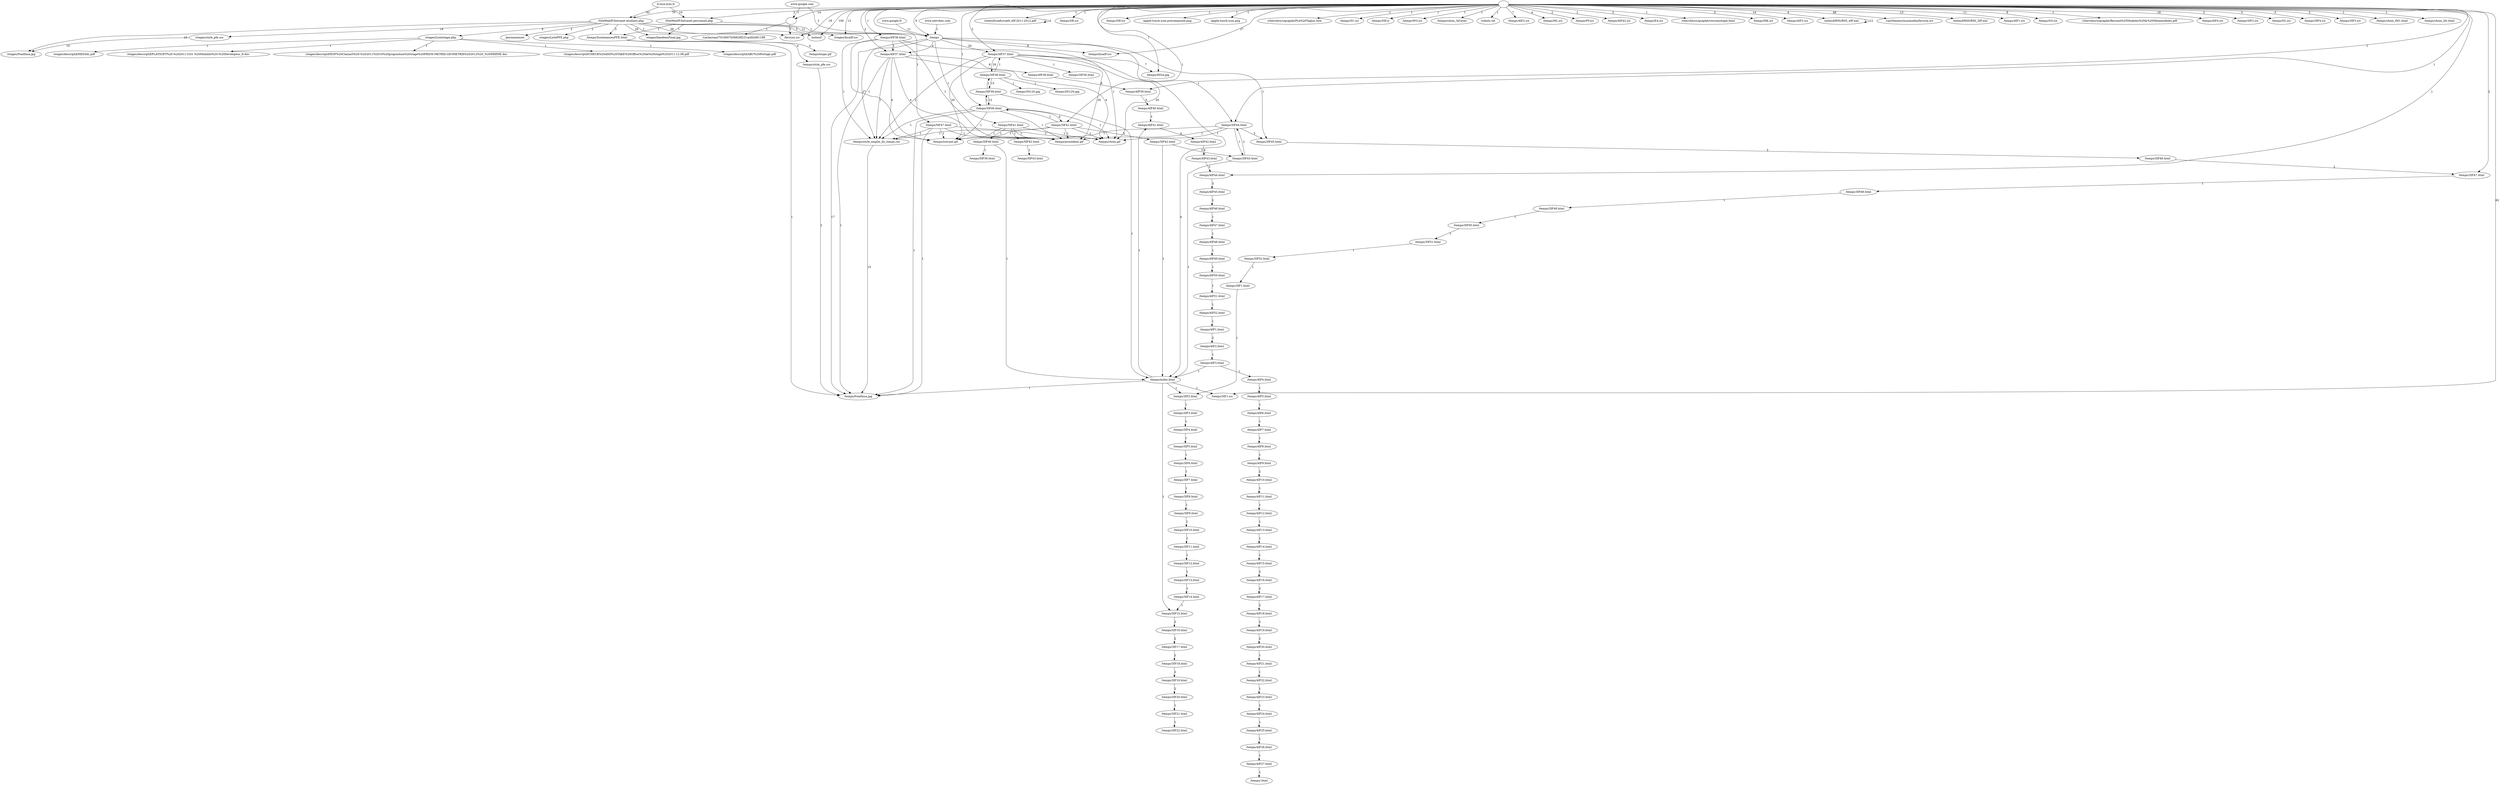 digraph {
node159 [label="/temps/choix_IM1.html"];
node158 [label="/temps/5012N.jpg"];
node157 [label="/temps/choix_2fc.html"];
node156 [label="/temps/3IF36.html"];
node155 [label="/stages/descriptif/PLAYSOFT%20-%2020111031-%20Mobilite%20-%20Developeur_fr.doc"];
node154 [label="/stages/descriptif/EDF%20Clamart%20-%202011%2010%20proposition%20stage%20PRISM-METRIX-GEOMETRIX%202012%20_%20DRIIME.doc"];
node153 [label="/stages/descriptif/CHECK%20AND%20TAKE%20Offres%20de%20stage%202011.12.08.pdf"];
node152 [label="/stages/descriptif/ABC%20Portage.pdf"];
node151 [label="/temps/4IF36.html"];
node150 [label="/notesif/coefs/coefs.4IF.2011-2012.pdf"];
node149 [label="www.netvibes.com"];
node148 [label="/temps/SB.ics"];
node147 [label="/temps/5IF.ics"];
node146 [label="/temps/5IF43.html"];
node145 [label="/temps/5IF42.html"];
node144 [label="/temps/5IF39.html"];
node143 [label="/temps/5IF40.html"];
node142 [label="/temps/5IF41.html"];
node141 [label="/apple-touch-icon-precomposed.png"];
node140 [label="/apple-touch-icon.png"];
node139 [label="/chercheurs/gcaplat/Pya%20Tagluc.htm"];
node138 [label="/temps/SC.ics"];
node137 [label="/temps/5IF.ic"];
node136 [label="/temps/.html"];
node135 [label="/temps/4IF27.html"];
node134 [label="/temps/4IF26.html"];
node133 [label="/temps/4IF25.html"];
node132 [label="/temps/4IF24.html"];
node131 [label="/temps/4IF23.html"];
node130 [label="/temps/4IF22.html"];
node129 [label="/temps/4IF21.html"];
node128 [label="/temps/4IF14.html"];
node127 [label="/temps/4IF13.html"];
node126 [label="/temps/4IF12.html"];
node125 [label="/temps/4IF11.html"];
node124 [label="/temps/4IF10.html"];
node123 [label="/temps/4IF9.html"];
node122 [label="/temps/4IF8.html"];
node121 [label="/temps/4IF7.html"];
node120 [label="/temps/4IF6.html"];
node119 [label="/temps/4IF5.html"];
node118 [label="/temps/4IF4.html"];
node117 [label="/temps/4IF3.html"];
node116 [label="/temps/4IF2.html"];
node115 [label="/temps/4IF1.html"];
node114 [label="/temps/4IF52.html"];
node113 [label="/temps/4IF51.html"];
node112 [label="/temps/4IF50.html"];
node111 [label="/temps/4IF49.html"];
node110 [label="/temps/4IF48.html"];
node109 [label="/temps/4IF47.html"];
node108 [label="/temps/4IF46.html"];
node107 [label="/temps/WO.ics"];
node106 [label="/temps/choix_3if.html"];
node105 [label="/robots.txt"];
node104 [label="/temps/4IF2.ics"];
node103 [label="/temps/ML.ics"];
node102 [label="/temps/PF.ics"];
node101 [label="/SiteWebIF/Intranet-personnel.php"];
node100 [label="/temps/4IF42.ics"];
node99 [label="/temps/EA.ics"];
node98 [label="/chercheurs/gcaplat/versionologie.html"];
node97 [label="/temps/5012S.jpg"];
node96 [label="/temps/4IF45.html"];
node45 [label="/temps/3IF2.html"];
node44 [label="/temps/3IF1.html"];
node43 [label="/temps/3IF52.html"];
node42 [label="/temps/3IF51.html"];
node41 [label="/temps/3IF50.html"];
node40 [label="/temps/3IF49.html"];
node39 [label="/temps/3IF48.html"];
node38 [label="/temps/3IF47.html"];
node37 [label="/temps/3IF46.html"];
node36 [label="/notesif"];
node35 [label="/stages/bandeauFinal.jpg"];
node34 [label="/stages/FondInsa.jpg"];
node33 [label="/stages/InsaIF.ico"];
node32 [label="/stages/style_pfe.css"];
node31 [label="/temps/3IF45.html"];
node30 [label="/temps/3IF44.html"];
node29 [label="/temps/MK.ics"];
node28 [label="/temps/3IF43.html"];
node27 [label="/temps/3IF42.html"];
node26 [label="/temps/3IF41.html"];
node25 [label="/temps/3IF40.html"];
node24 [label="/temps/index.html"];
node23 [label=""];
node22 [label="/temps/3IF1.ics"];
node9 [label="www.google.fr"];
node8 [label="/temps"];
node7 [label="/temps/3IF37.html"];
node6 [label="/temps/3IF38.html"];
node5 [label="/temps/4IF20.html"];
node4 [label="/temps/4IF19.html"];
node3 [label="/temps/4IF18.html"];
node2 [label="/temps/4IF17.html"];
node1 [label="/temps/4IF15.html"];
node0 [label="/temps/4IF16.html"];
node10 [label="/temps/style_emploi_du_temps.css"];
node11 [label="/temps/InsaIF.ico"];
node12 [label="-"];
node13 [label="/temps/FondInsa.jpg"];
node14 [label="/temps/precedent.gif"];
node15 [label="/temps/choix.gif"];
node16 [label="/temps/suivant.gif"];
node17 [label="/favicon.ico"];
node18 [label="/temps/3IF39.html"];
node19 [label="/SiteWebIF/Intranet-etudiant.php"];
node20 [label="if.insa-lyon.fr"];
node21 [label="/stages/Listestage.php"];
node46 [label="/temps/4IF3.ics"];
node47 [label="/notesif/RSS/RSS_4IF.xml"];
node48 [label="/temps/3IF3.html"];
node49 [label="/temps/3IF4.html"];
node50 [label="/temps/3IF5.html"];
node51 [label="/temps/3IF6.html"];
node52 [label="/temps/3IF7.html"];
node53 [label="/temps/3IF8.html"];
node54 [label="/temps/3IF9.html"];
node55 [label="/temps/3IF10.html"];
node56 [label="/temps/3IF11.html"];
node57 [label="/temps/3IF12.html"];
node58 [label="/temps/3IF13.html"];
node59 [label="/temps/3IF14.html"];
node60 [label="/temps/3IF15.html"];
node61 [label="/temps/3IF16.html"];
node62 [label="/temps/3IF17.html"];
node63 [label="/temps/3IF18.html"];
node64 [label="/temps/3IF19.html"];
node65 [label="/temps/3IF20.html"];
node66 [label="/temps/3IF21.html"];
node67 [label="/temps/3IF22.html"];
node68 [label="/cas/themes/insa/media/favicon.ico"];
node69 [label="/notesif/RSS/RSS_3IF.xml"];
node70 [label="/stages/ListePFE.php"];
node71 [label="www.google.com"];
node72 [label="/cache/caa37016007b56628f231acfd3d91188"];
node73 [label="/temps/style_pfe.css"];
node74 [label="/temps/SoutenancesPFE.html"];
node75 [label="/temps/loupe.gif"];
node76 [label="/temps/4IF1.ics"];
node77 [label="/permanences"];
node78 [label="/temps/GO.ics"];
node79 [label="/temps/INSA.jpg"];
node80 [label="/chercheurs/gcaplat/Resume%20Modeles%20&%20Metamodeles.pdf"];
node81 [label="/temps/4IF4.ics"];
node82 [label="/stages/descriptif/MEDIAL.pdf"];
node83 [label="/temps/3IF2.ics"];
node84 [label="/temps/4IF44.html"];
node85 [label="/temps/GL.ics"];
node86 [label="/temps/5IF47.html"];
node87 [label="/temps/3IF4.ics"];
node88 [label="/temps/3IF3.ics"];
node89 [label="/temps/4IF37.html"];
node90 [label="/temps/4IF38.html"];
node91 [label="/temps/4IF39.html"];
node92 [label="/temps/4IF40.html"];
node93 [label="/temps/4IF41.html"];
node94 [label="/temps/4IF42.html"];
node95 [label="/temps/4IF43.html"];
node12 -> node159 [label="1"];
node6 -> node158 [label="1"];
node12 -> node157 [label="1"];
node7 -> node156 [label="1"];
node21 -> node155 [label="1"];
node21 -> node154 [label="1"];
node21 -> node153 [label="1"];
node21 -> node152 [label="1"];
node12 -> node151 [label="1"];
node150 -> node150 [label="2"];
node12 -> node150 [label="1"];
node12 -> node148 [label="1"];
node12 -> node147 [label="1"];
node145 -> node146 [label="1"];
node142 -> node145 [label="1"];
node143 -> node144 [label="1"];
node142 -> node143 [label="1"];
node8 -> node142 [label="1"];
node12 -> node141 [label="1"];
node12 -> node140 [label="1"];
node12 -> node139 [label="1"];
node12 -> node138 [label="1"];
node12 -> node137 [label="1"];
node135 -> node136 [label="1"];
node134 -> node135 [label="1"];
node133 -> node134 [label="1"];
node132 -> node133 [label="1"];
node131 -> node132 [label="1"];
node130 -> node131 [label="1"];
node129 -> node130 [label="1"];
node5 -> node129 [label="1"];
node128 -> node1 [label="1"];
node127 -> node128 [label="1"];
node126 -> node127 [label="1"];
node125 -> node126 [label="1"];
node124 -> node125 [label="1"];
node123 -> node124 [label="2"];
node122 -> node123 [label="1"];
node121 -> node122 [label="1"];
node120 -> node121 [label="1"];
node119 -> node120 [label="1"];
node118 -> node119 [label="1"];
node117 -> node118 [label="1"];
node116 -> node117 [label="1"];
node115 -> node116 [label="2"];
node114 -> node115 [label="1"];
node113 -> node114 [label="1"];
node112 -> node113 [label="1"];
node111 -> node112 [label="1"];
node110 -> node111 [label="1"];
node109 -> node110 [label="1"];
node108 -> node109 [label="1"];
node96 -> node108 [label="2"];
node12 -> node107 [label="1"];
node12 -> node106 [label="1"];
node12 -> node105 [label="1"];
node12 -> node104 [label="7"];
node12 -> node103 [label="4"];
node12 -> node102 [label="2"];
node12 -> node101 [label="2"];
node20 -> node101 [label="10"];
node45 -> node48 [label="1"];
node12 -> node46 [label="14"];
node24 -> node45 [label="1"];
node44 -> node45 [label="1"];
node43 -> node44 [label="1"];
node42 -> node43 [label="1"];
node41 -> node42 [label="1"];
node40 -> node41 [label="1"];
node39 -> node40 [label="1"];
node38 -> node39 [label="1"];
node12 -> node38 [label="2"];
node37 -> node38 [label="2"];
node31 -> node37 [label="3"];
node12 -> node36 [label="100"];
node19 -> node36 [label="36"];
node101 -> node35 [label="1"];
node19 -> node35 [label="20"];
node19 -> node34 [label="10"];
node32 -> node34 [label="10"];
node19 -> node33 [label="5"];
node12 -> node33 [label="12"];
node19 -> node32 [label="19"];
node8 -> node31 [label="1"];
node30 -> node31 [label="3"];
node8 -> node30 [label="1"];
node12 -> node30 [label="1"];
node28 -> node30 [label="2"];
node12 -> node29 [label="2"];
node30 -> node28 [label="1"];
node27 -> node28 [label="3"];
node26 -> node27 [label="5"];
node12 -> node26 [label="1"];
node25 -> node26 [label="6"];
node89 -> node10 [label="1"];
node25 -> node10 [label="1"];
node26 -> node10 [label="1"];
node86 -> node10 [label="1"];
node7 -> node10 [label="2"];
node151 -> node10 [label="1"];
node8 -> node10 [label="27"];
node149 -> node8 [label="1"];
node101 -> node8 [label="1"];
node71 -> node8 [label="2"];
node12 -> node8 [label="9"];
node19 -> node8 [label="12"];
node9 -> node8 [label="11"];
node18 -> node6 [label="1"];
node7 -> node6 [label="20"];
node4 -> node5 [label="2"];
node3 -> node4 [label="2"];
node2 -> node3 [label="2"];
node12 -> node100 [label="2"];
node24 -> node13 [label="1"];
node89 -> node13 [label="1"];
node25 -> node13 [label="1"];
node73 -> node13 [label="2"];
node86 -> node13 [label="1"];
node74 -> node13 [label="1"];
node8 -> node13 [label="17"];
node10 -> node13 [label="15"];
node48 -> node49 [label="1"];
node0 -> node2 [label="2"];
node12 -> node99 [label="2"];
node12 -> node25 [label="1"];
node26 -> node25 [label="1"];
node18 -> node25 [label="12"];
node8 -> node11 [label="6"];
node12 -> node11 [label="27"];
node12 -> node47 [label="4"];
node47 -> node47 [label="12"];
node1 -> node0 [label="2"];
node6 -> node97 [label="1"];
node71 -> node23 [label="1"];
node12 -> node23 [label="14"];
node6 -> node7 [label="1"];
node12 -> node7 [label="2"];
node8 -> node7 [label="20"];
node142 -> node14 [label="1"];
node151 -> node14 [label="1"];
node30 -> node14 [label="1"];
node25 -> node14 [label="1"];
node26 -> node14 [label="1"];
node89 -> node14 [label="4"];
node86 -> node14 [label="1"];
node7 -> node14 [label="20"];
node142 -> node15 [label="1"];
node151 -> node15 [label="1"];
node30 -> node15 [label="1"];
node25 -> node15 [label="1"];
node26 -> node15 [label="1"];
node89 -> node15 [label="4"];
node86 -> node15 [label="1"];
node7 -> node15 [label="20"];
node142 -> node16 [label="1"];
node151 -> node16 [label="1"];
node30 -> node16 [label="1"];
node25 -> node16 [label="1"];
node26 -> node16 [label="1"];
node89 -> node16 [label="4"];
node86 -> node16 [label="1"];
node7 -> node16 [label="20"];
node19 -> node17 [label="1"];
node23 -> node17 [label="3"];
node12 -> node17 [label="18"];
node25 -> node18 [label="1"];
node6 -> node18 [label="15"];
node12 -> node19 [label="70"];
node20 -> node19 [label="62"];
node19 -> node21 [label="8"];
node24 -> node22 [label="1"];
node12 -> node22 [label="62"];
node28 -> node24 [label="1"];
node143 -> node24 [label="1"];
node27 -> node24 [label="1"];
node117 -> node24 [label="1"];
node7 -> node24 [label="4"];
node18 -> node24 [label="1"];
node49 -> node50 [label="1"];
node50 -> node51 [label="1"];
node51 -> node52 [label="1"];
node52 -> node53 [label="1"];
node53 -> node54 [label="1"];
node54 -> node55 [label="1"];
node55 -> node56 [label="1"];
node56 -> node57 [label="1"];
node57 -> node58 [label="1"];
node58 -> node59 [label="1"];
node24 -> node60 [label="1"];
node59 -> node60 [label="1"];
node60 -> node61 [label="2"];
node61 -> node62 [label="2"];
node62 -> node63 [label="2"];
node63 -> node64 [label="2"];
node64 -> node65 [label="2"];
node65 -> node66 [label="1"];
node66 -> node67 [label="1"];
node12 -> node68 [label="48"];
node12 -> node69 [label="13"];
node19 -> node70 [label="2"];
node23 -> node72 [label="1"];
node74 -> node73 [label="4"];
node74 -> node75 [label="4"];
node101 -> node74 [label="1"];
node19 -> node74 [label="3"];
node12 -> node76 [label="11"];
node19 -> node77 [label="2"];
node12 -> node78 [label="8"];
node12 -> node79 [label="1"];
node7 -> node79 [label="7"];
node12 -> node80 [label="1"];
node12 -> node81 [label="18"];
node21 -> node82 [label="1"];
node12 -> node83 [label="2"];
node95 -> node84 [label="3"];
node12 -> node84 [label="1"];
node12 -> node85 [label="3"];
node12 -> node86 [label="1"];
node12 -> node87 [label="3"];
node12 -> node88 [label="2"];
node12 -> node89 [label="2"];
node151 -> node89 [label="1"];
node8 -> node89 [label="4"];
node89 -> node90 [label="8"];
node12 -> node91 [label="1"];
node90 -> node91 [label="6"];
node91 -> node92 [label="3"];
node24 -> node93 [label="1"];
node92 -> node93 [label="3"];
node93 -> node94 [label="4"];
node94 -> node95 [label="4"];
node84 -> node96 [label="3"];
node12 -> node98 [label="1"];
}
